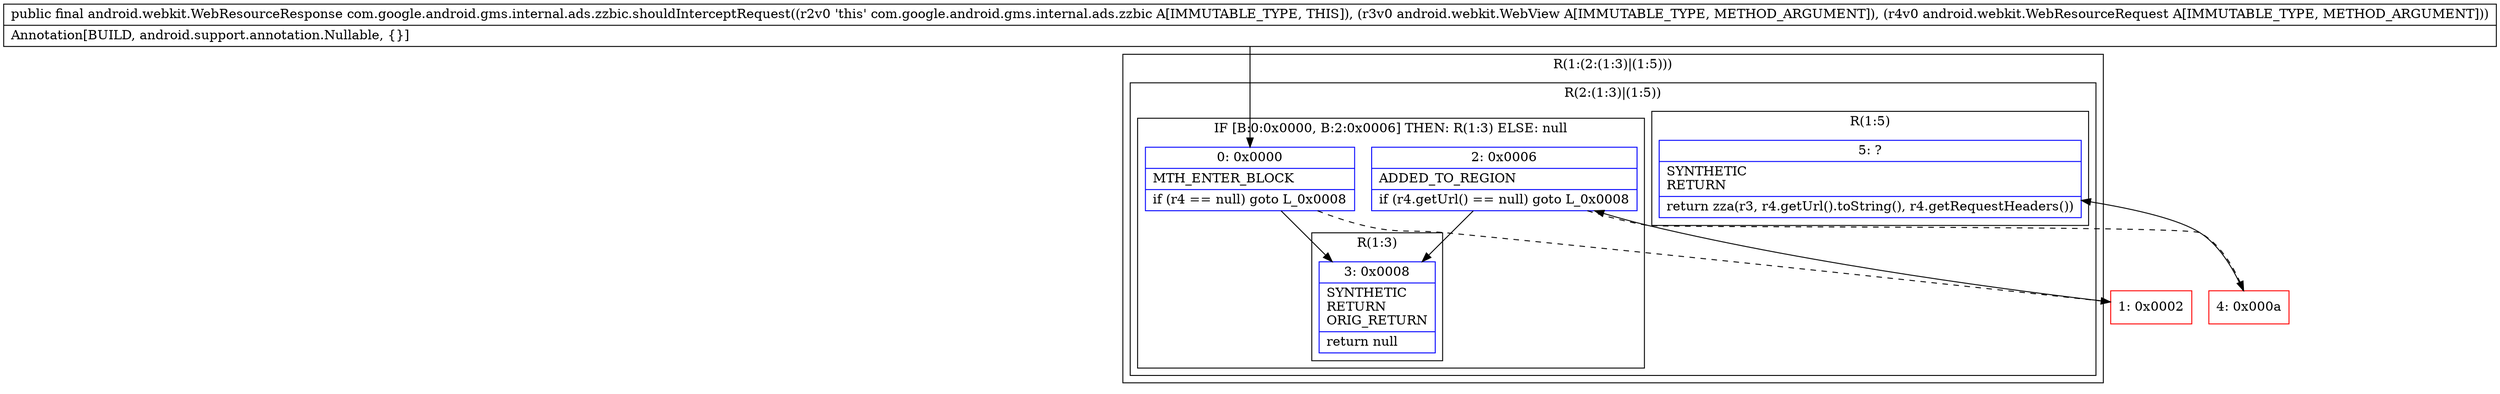 digraph "CFG forcom.google.android.gms.internal.ads.zzbic.shouldInterceptRequest(Landroid\/webkit\/WebView;Landroid\/webkit\/WebResourceRequest;)Landroid\/webkit\/WebResourceResponse;" {
subgraph cluster_Region_1421776788 {
label = "R(1:(2:(1:3)|(1:5)))";
node [shape=record,color=blue];
subgraph cluster_Region_2016540129 {
label = "R(2:(1:3)|(1:5))";
node [shape=record,color=blue];
subgraph cluster_IfRegion_694521446 {
label = "IF [B:0:0x0000, B:2:0x0006] THEN: R(1:3) ELSE: null";
node [shape=record,color=blue];
Node_0 [shape=record,label="{0\:\ 0x0000|MTH_ENTER_BLOCK\l|if (r4 == null) goto L_0x0008\l}"];
Node_2 [shape=record,label="{2\:\ 0x0006|ADDED_TO_REGION\l|if (r4.getUrl() == null) goto L_0x0008\l}"];
subgraph cluster_Region_306120234 {
label = "R(1:3)";
node [shape=record,color=blue];
Node_3 [shape=record,label="{3\:\ 0x0008|SYNTHETIC\lRETURN\lORIG_RETURN\l|return null\l}"];
}
}
subgraph cluster_Region_840774094 {
label = "R(1:5)";
node [shape=record,color=blue];
Node_5 [shape=record,label="{5\:\ ?|SYNTHETIC\lRETURN\l|return zza(r3, r4.getUrl().toString(), r4.getRequestHeaders())\l}"];
}
}
}
Node_1 [shape=record,color=red,label="{1\:\ 0x0002}"];
Node_4 [shape=record,color=red,label="{4\:\ 0x000a}"];
MethodNode[shape=record,label="{public final android.webkit.WebResourceResponse com.google.android.gms.internal.ads.zzbic.shouldInterceptRequest((r2v0 'this' com.google.android.gms.internal.ads.zzbic A[IMMUTABLE_TYPE, THIS]), (r3v0 android.webkit.WebView A[IMMUTABLE_TYPE, METHOD_ARGUMENT]), (r4v0 android.webkit.WebResourceRequest A[IMMUTABLE_TYPE, METHOD_ARGUMENT]))  | Annotation[BUILD, android.support.annotation.Nullable, \{\}]\l}"];
MethodNode -> Node_0;
Node_0 -> Node_1[style=dashed];
Node_0 -> Node_3;
Node_2 -> Node_3;
Node_2 -> Node_4[style=dashed];
Node_1 -> Node_2;
Node_4 -> Node_5;
}

